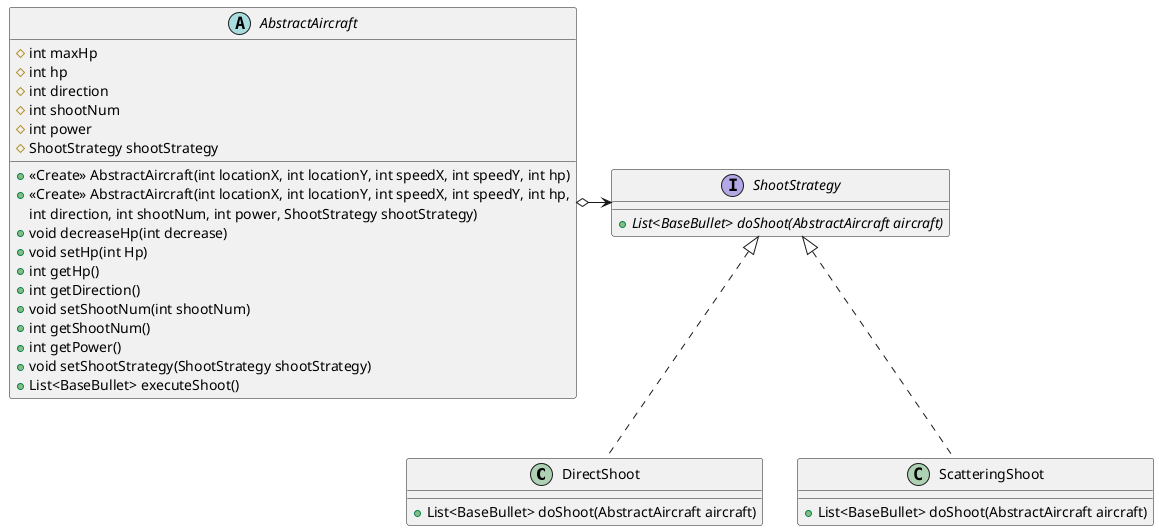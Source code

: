 @startuml
class DirectShoot {
+ List<BaseBullet> doShoot(AbstractAircraft aircraft)
}

abstract class AbstractAircraft {
# int maxHp
# int hp
# int direction
# int shootNum
# int power
# ShootStrategy shootStrategy
+ <<Create>> AbstractAircraft(int locationX, int locationY, int speedX, int speedY, int hp)
+ <<Create>> AbstractAircraft(int locationX, int locationY, int speedX, int speedY, int hp,
int direction, int shootNum, int power, ShootStrategy shootStrategy)
+ void decreaseHp(int decrease)
+ void setHp(int Hp)
+ int getHp()
+ int getDirection()
+ void setShootNum(int shootNum)
+ int getShootNum()
+ int getPower()
+ void setShootStrategy(ShootStrategy shootStrategy)
+ List<BaseBullet> executeShoot()
}

interface ShootStrategy {
+ {abstract} List<BaseBullet> doShoot(AbstractAircraft aircraft)
}

class ScatteringShoot {
+ List<BaseBullet> doShoot(AbstractAircraft aircraft)
}

ShootStrategy <|.. DirectShoot
ShootStrategy <|.. ScatteringShoot
ShootStrategy <--left--o AbstractAircraft

@enduml